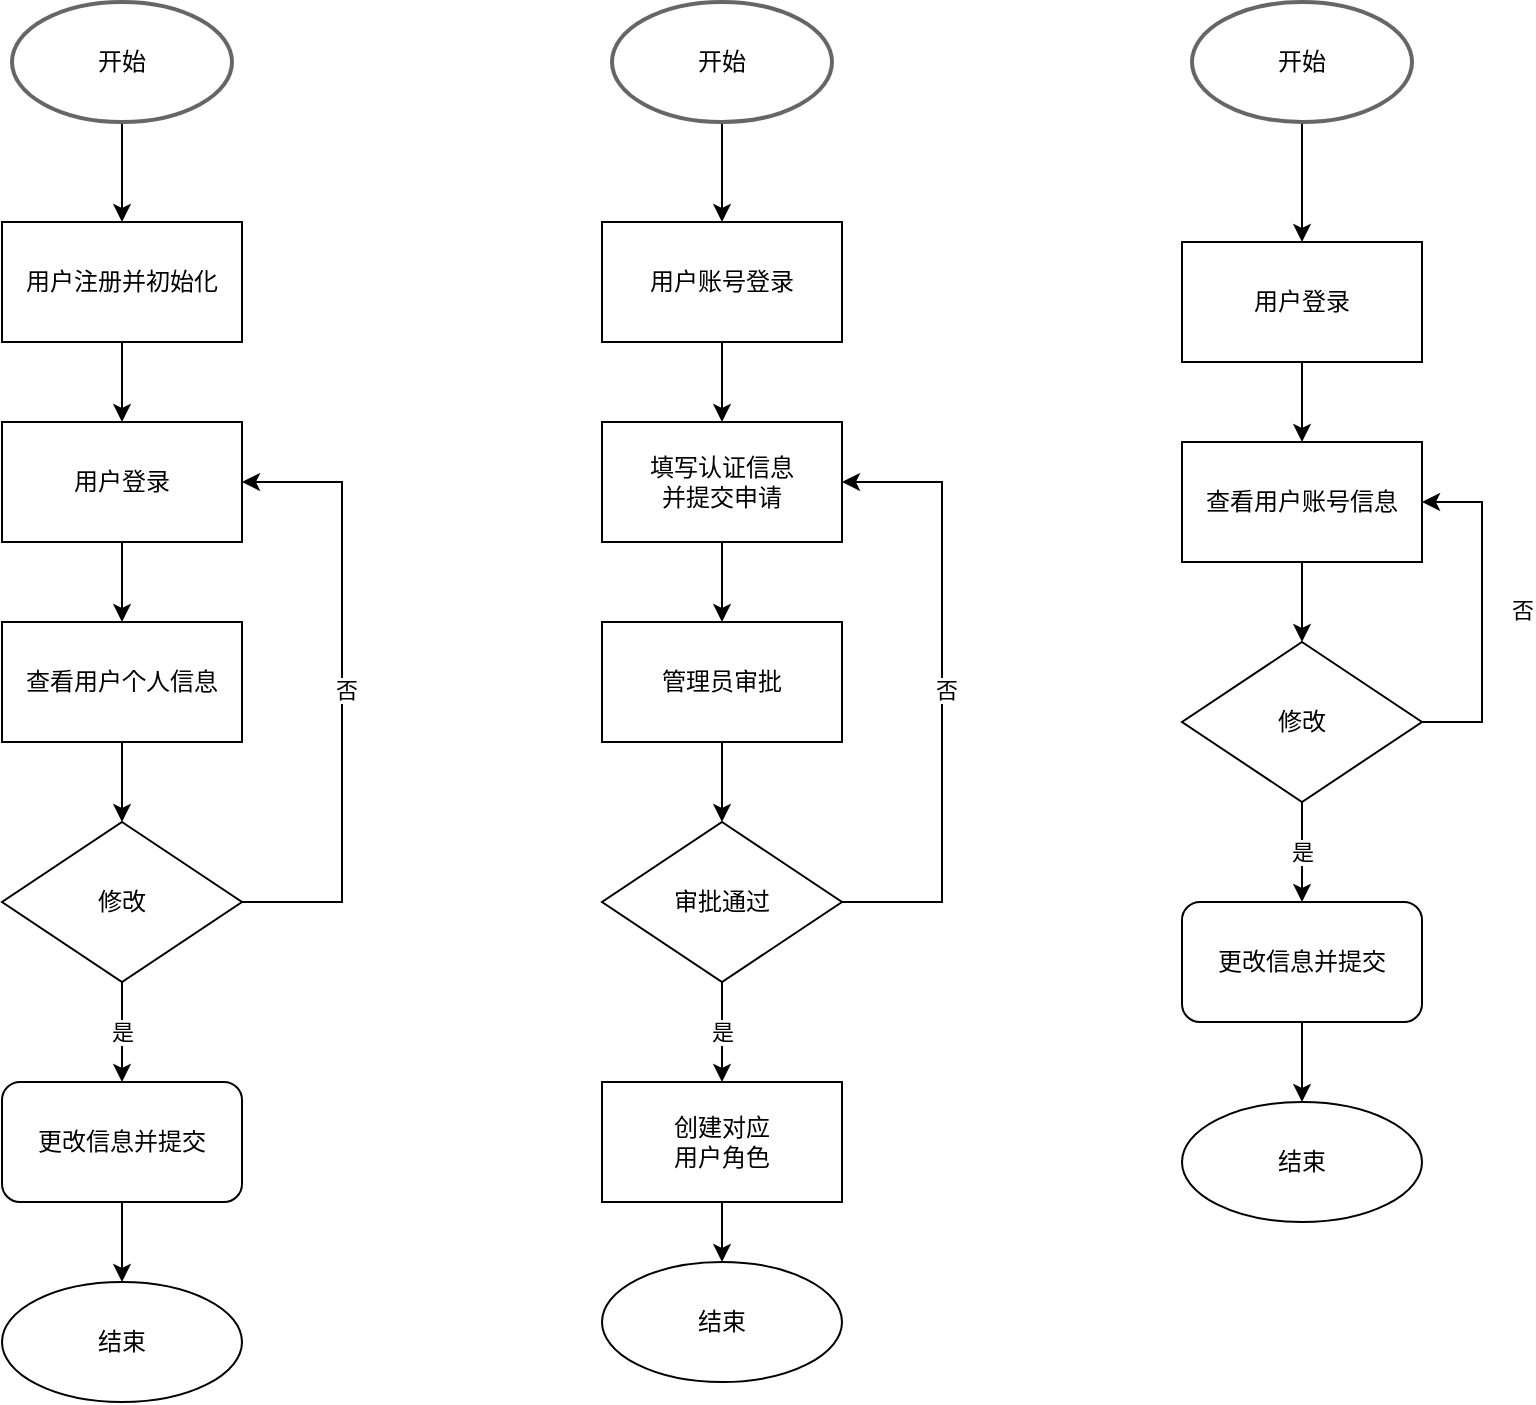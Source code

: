 <mxfile version="17.1.2" type="github">
  <diagram id="C5RBs43oDa-KdzZeNtuy" name="Page-1">
    <mxGraphModel dx="1483" dy="781" grid="1" gridSize="10" guides="1" tooltips="1" connect="1" arrows="1" fold="1" page="1" pageScale="1" pageWidth="827" pageHeight="1169" math="0" shadow="0">
      <root>
        <mxCell id="WIyWlLk6GJQsqaUBKTNV-0" />
        <mxCell id="WIyWlLk6GJQsqaUBKTNV-1" parent="WIyWlLk6GJQsqaUBKTNV-0" />
        <mxCell id="CS3lsfKDhdEos2T8vyWl-3" value="" style="edgeStyle=orthogonalEdgeStyle;rounded=0;orthogonalLoop=1;jettySize=auto;html=1;" edge="1" parent="WIyWlLk6GJQsqaUBKTNV-1" source="CS3lsfKDhdEos2T8vyWl-0" target="CS3lsfKDhdEos2T8vyWl-2">
          <mxGeometry relative="1" as="geometry" />
        </mxCell>
        <mxCell id="CS3lsfKDhdEos2T8vyWl-0" value="用户账号登录" style="whiteSpace=wrap;html=1;rounded=0;glass=0;strokeWidth=1;shadow=0;" vertex="1" parent="WIyWlLk6GJQsqaUBKTNV-1">
          <mxGeometry x="560" y="350" width="120" height="60" as="geometry" />
        </mxCell>
        <mxCell id="CS3lsfKDhdEos2T8vyWl-5" value="" style="edgeStyle=orthogonalEdgeStyle;rounded=0;orthogonalLoop=1;jettySize=auto;html=1;" edge="1" parent="WIyWlLk6GJQsqaUBKTNV-1" source="CS3lsfKDhdEos2T8vyWl-2" target="CS3lsfKDhdEos2T8vyWl-4">
          <mxGeometry relative="1" as="geometry" />
        </mxCell>
        <mxCell id="CS3lsfKDhdEos2T8vyWl-2" value="填写认证信息&lt;br&gt;并提交申请" style="whiteSpace=wrap;html=1;rounded=0;glass=0;strokeWidth=1;shadow=0;" vertex="1" parent="WIyWlLk6GJQsqaUBKTNV-1">
          <mxGeometry x="560" y="450" width="120" height="60" as="geometry" />
        </mxCell>
        <mxCell id="CS3lsfKDhdEos2T8vyWl-7" value="" style="edgeStyle=orthogonalEdgeStyle;rounded=0;orthogonalLoop=1;jettySize=auto;html=1;" edge="1" parent="WIyWlLk6GJQsqaUBKTNV-1" source="CS3lsfKDhdEos2T8vyWl-4" target="CS3lsfKDhdEos2T8vyWl-6">
          <mxGeometry relative="1" as="geometry" />
        </mxCell>
        <mxCell id="CS3lsfKDhdEos2T8vyWl-4" value="管理员审批" style="whiteSpace=wrap;html=1;rounded=0;glass=0;strokeWidth=1;shadow=0;" vertex="1" parent="WIyWlLk6GJQsqaUBKTNV-1">
          <mxGeometry x="560" y="550" width="120" height="60" as="geometry" />
        </mxCell>
        <mxCell id="CS3lsfKDhdEos2T8vyWl-12" value="是" style="edgeStyle=orthogonalEdgeStyle;rounded=0;orthogonalLoop=1;jettySize=auto;html=1;" edge="1" parent="WIyWlLk6GJQsqaUBKTNV-1" source="CS3lsfKDhdEos2T8vyWl-6" target="CS3lsfKDhdEos2T8vyWl-11">
          <mxGeometry relative="1" as="geometry" />
        </mxCell>
        <mxCell id="CS3lsfKDhdEos2T8vyWl-16" style="edgeStyle=orthogonalEdgeStyle;rounded=0;orthogonalLoop=1;jettySize=auto;html=1;entryX=1;entryY=0.5;entryDx=0;entryDy=0;" edge="1" parent="WIyWlLk6GJQsqaUBKTNV-1" source="CS3lsfKDhdEos2T8vyWl-6" target="CS3lsfKDhdEos2T8vyWl-2">
          <mxGeometry relative="1" as="geometry">
            <Array as="points">
              <mxPoint x="730" y="690" />
              <mxPoint x="730" y="480" />
            </Array>
          </mxGeometry>
        </mxCell>
        <mxCell id="CS3lsfKDhdEos2T8vyWl-17" value="否" style="edgeLabel;html=1;align=center;verticalAlign=middle;resizable=0;points=[];" vertex="1" connectable="0" parent="CS3lsfKDhdEos2T8vyWl-16">
          <mxGeometry x="0.009" y="-2" relative="1" as="geometry">
            <mxPoint as="offset" />
          </mxGeometry>
        </mxCell>
        <mxCell id="CS3lsfKDhdEos2T8vyWl-6" value="审批通过" style="rhombus;whiteSpace=wrap;html=1;rounded=0;glass=0;strokeWidth=1;shadow=0;" vertex="1" parent="WIyWlLk6GJQsqaUBKTNV-1">
          <mxGeometry x="560" y="650" width="120" height="80" as="geometry" />
        </mxCell>
        <mxCell id="CS3lsfKDhdEos2T8vyWl-14" value="" style="edgeStyle=orthogonalEdgeStyle;rounded=0;orthogonalLoop=1;jettySize=auto;html=1;" edge="1" parent="WIyWlLk6GJQsqaUBKTNV-1" source="CS3lsfKDhdEos2T8vyWl-11" target="CS3lsfKDhdEos2T8vyWl-13">
          <mxGeometry relative="1" as="geometry" />
        </mxCell>
        <mxCell id="CS3lsfKDhdEos2T8vyWl-11" value="创建对应&lt;br&gt;用户角色" style="whiteSpace=wrap;html=1;rounded=0;glass=0;strokeWidth=1;shadow=0;" vertex="1" parent="WIyWlLk6GJQsqaUBKTNV-1">
          <mxGeometry x="560" y="780" width="120" height="60" as="geometry" />
        </mxCell>
        <mxCell id="CS3lsfKDhdEos2T8vyWl-13" value="结束" style="ellipse;whiteSpace=wrap;html=1;rounded=1;glass=0;strokeWidth=1;shadow=0;" vertex="1" parent="WIyWlLk6GJQsqaUBKTNV-1">
          <mxGeometry x="560" y="870" width="120" height="60" as="geometry" />
        </mxCell>
        <mxCell id="CS3lsfKDhdEos2T8vyWl-20" value="" style="edgeStyle=orthogonalEdgeStyle;rounded=0;orthogonalLoop=1;jettySize=auto;html=1;" edge="1" parent="WIyWlLk6GJQsqaUBKTNV-1" source="CS3lsfKDhdEos2T8vyWl-21" target="CS3lsfKDhdEos2T8vyWl-23">
          <mxGeometry relative="1" as="geometry" />
        </mxCell>
        <mxCell id="CS3lsfKDhdEos2T8vyWl-21" value="用户注册并初始化" style="whiteSpace=wrap;html=1;rounded=0;glass=0;strokeWidth=1;shadow=0;" vertex="1" parent="WIyWlLk6GJQsqaUBKTNV-1">
          <mxGeometry x="260" y="350" width="120" height="60" as="geometry" />
        </mxCell>
        <mxCell id="CS3lsfKDhdEos2T8vyWl-22" value="" style="edgeStyle=orthogonalEdgeStyle;rounded=0;orthogonalLoop=1;jettySize=auto;html=1;" edge="1" parent="WIyWlLk6GJQsqaUBKTNV-1" source="CS3lsfKDhdEos2T8vyWl-23" target="CS3lsfKDhdEos2T8vyWl-25">
          <mxGeometry relative="1" as="geometry" />
        </mxCell>
        <mxCell id="CS3lsfKDhdEos2T8vyWl-23" value="用户登录" style="whiteSpace=wrap;html=1;rounded=0;glass=0;strokeWidth=1;shadow=0;" vertex="1" parent="WIyWlLk6GJQsqaUBKTNV-1">
          <mxGeometry x="260" y="450" width="120" height="60" as="geometry" />
        </mxCell>
        <mxCell id="CS3lsfKDhdEos2T8vyWl-24" value="" style="edgeStyle=orthogonalEdgeStyle;rounded=0;orthogonalLoop=1;jettySize=auto;html=1;" edge="1" parent="WIyWlLk6GJQsqaUBKTNV-1" source="CS3lsfKDhdEos2T8vyWl-25" target="CS3lsfKDhdEos2T8vyWl-29">
          <mxGeometry relative="1" as="geometry" />
        </mxCell>
        <mxCell id="CS3lsfKDhdEos2T8vyWl-25" value="查看用户个人信息" style="whiteSpace=wrap;html=1;rounded=0;glass=0;strokeWidth=1;shadow=0;" vertex="1" parent="WIyWlLk6GJQsqaUBKTNV-1">
          <mxGeometry x="260" y="550" width="120" height="60" as="geometry" />
        </mxCell>
        <mxCell id="CS3lsfKDhdEos2T8vyWl-26" value="是" style="edgeStyle=orthogonalEdgeStyle;rounded=0;orthogonalLoop=1;jettySize=auto;html=1;" edge="1" parent="WIyWlLk6GJQsqaUBKTNV-1" source="CS3lsfKDhdEos2T8vyWl-29" target="CS3lsfKDhdEos2T8vyWl-31">
          <mxGeometry relative="1" as="geometry" />
        </mxCell>
        <mxCell id="CS3lsfKDhdEos2T8vyWl-27" style="edgeStyle=orthogonalEdgeStyle;rounded=0;orthogonalLoop=1;jettySize=auto;html=1;entryX=1;entryY=0.5;entryDx=0;entryDy=0;" edge="1" parent="WIyWlLk6GJQsqaUBKTNV-1" source="CS3lsfKDhdEos2T8vyWl-29" target="CS3lsfKDhdEos2T8vyWl-23">
          <mxGeometry relative="1" as="geometry">
            <Array as="points">
              <mxPoint x="430" y="690" />
              <mxPoint x="430" y="480" />
            </Array>
          </mxGeometry>
        </mxCell>
        <mxCell id="CS3lsfKDhdEos2T8vyWl-28" value="否" style="edgeLabel;html=1;align=center;verticalAlign=middle;resizable=0;points=[];" vertex="1" connectable="0" parent="CS3lsfKDhdEos2T8vyWl-27">
          <mxGeometry x="0.009" y="-2" relative="1" as="geometry">
            <mxPoint as="offset" />
          </mxGeometry>
        </mxCell>
        <mxCell id="CS3lsfKDhdEos2T8vyWl-29" value="修改" style="rhombus;whiteSpace=wrap;html=1;rounded=0;glass=0;strokeWidth=1;shadow=0;" vertex="1" parent="WIyWlLk6GJQsqaUBKTNV-1">
          <mxGeometry x="260" y="650" width="120" height="80" as="geometry" />
        </mxCell>
        <mxCell id="CS3lsfKDhdEos2T8vyWl-30" value="" style="edgeStyle=orthogonalEdgeStyle;rounded=0;orthogonalLoop=1;jettySize=auto;html=1;" edge="1" parent="WIyWlLk6GJQsqaUBKTNV-1" source="CS3lsfKDhdEos2T8vyWl-31" target="CS3lsfKDhdEos2T8vyWl-32">
          <mxGeometry relative="1" as="geometry" />
        </mxCell>
        <mxCell id="CS3lsfKDhdEos2T8vyWl-31" value="更改信息并提交" style="whiteSpace=wrap;html=1;rounded=1;glass=0;strokeWidth=1;shadow=0;" vertex="1" parent="WIyWlLk6GJQsqaUBKTNV-1">
          <mxGeometry x="260" y="780" width="120" height="60" as="geometry" />
        </mxCell>
        <mxCell id="CS3lsfKDhdEos2T8vyWl-32" value="结束" style="ellipse;whiteSpace=wrap;html=1;rounded=1;glass=0;strokeWidth=1;shadow=0;" vertex="1" parent="WIyWlLk6GJQsqaUBKTNV-1">
          <mxGeometry x="260" y="880" width="120" height="60" as="geometry" />
        </mxCell>
        <mxCell id="CS3lsfKDhdEos2T8vyWl-52" value="" style="edgeStyle=orthogonalEdgeStyle;rounded=0;orthogonalLoop=1;jettySize=auto;html=1;" edge="1" parent="WIyWlLk6GJQsqaUBKTNV-1" source="CS3lsfKDhdEos2T8vyWl-51" target="CS3lsfKDhdEos2T8vyWl-0">
          <mxGeometry relative="1" as="geometry" />
        </mxCell>
        <mxCell id="CS3lsfKDhdEos2T8vyWl-51" value="开始" style="strokeWidth=2;html=1;shape=mxgraph.flowchart.start_1;whiteSpace=wrap;strokeColor=#666666;" vertex="1" parent="WIyWlLk6GJQsqaUBKTNV-1">
          <mxGeometry x="565" y="240" width="110" height="60" as="geometry" />
        </mxCell>
        <mxCell id="CS3lsfKDhdEos2T8vyWl-54" value="" style="edgeStyle=orthogonalEdgeStyle;rounded=0;orthogonalLoop=1;jettySize=auto;html=1;" edge="1" parent="WIyWlLk6GJQsqaUBKTNV-1" source="CS3lsfKDhdEos2T8vyWl-53" target="CS3lsfKDhdEos2T8vyWl-21">
          <mxGeometry relative="1" as="geometry" />
        </mxCell>
        <mxCell id="CS3lsfKDhdEos2T8vyWl-53" value="开始" style="strokeWidth=2;html=1;shape=mxgraph.flowchart.start_1;whiteSpace=wrap;strokeColor=#666666;" vertex="1" parent="WIyWlLk6GJQsqaUBKTNV-1">
          <mxGeometry x="265" y="240" width="110" height="60" as="geometry" />
        </mxCell>
        <mxCell id="CS3lsfKDhdEos2T8vyWl-87" value="" style="edgeStyle=orthogonalEdgeStyle;rounded=0;orthogonalLoop=1;jettySize=auto;html=1;" edge="1" parent="WIyWlLk6GJQsqaUBKTNV-1" source="CS3lsfKDhdEos2T8vyWl-88" target="CS3lsfKDhdEos2T8vyWl-90">
          <mxGeometry relative="1" as="geometry" />
        </mxCell>
        <mxCell id="CS3lsfKDhdEos2T8vyWl-88" value="用户登录" style="whiteSpace=wrap;html=1;rounded=0;glass=0;strokeWidth=1;shadow=0;" vertex="1" parent="WIyWlLk6GJQsqaUBKTNV-1">
          <mxGeometry x="850" y="360" width="120" height="60" as="geometry" />
        </mxCell>
        <mxCell id="CS3lsfKDhdEos2T8vyWl-89" value="" style="edgeStyle=orthogonalEdgeStyle;rounded=0;orthogonalLoop=1;jettySize=auto;html=1;" edge="1" parent="WIyWlLk6GJQsqaUBKTNV-1" source="CS3lsfKDhdEos2T8vyWl-90" target="CS3lsfKDhdEos2T8vyWl-94">
          <mxGeometry relative="1" as="geometry" />
        </mxCell>
        <mxCell id="CS3lsfKDhdEos2T8vyWl-90" value="查看用户账号信息" style="whiteSpace=wrap;html=1;rounded=0;glass=0;strokeWidth=1;shadow=0;" vertex="1" parent="WIyWlLk6GJQsqaUBKTNV-1">
          <mxGeometry x="850" y="460" width="120" height="60" as="geometry" />
        </mxCell>
        <mxCell id="CS3lsfKDhdEos2T8vyWl-91" value="是" style="edgeStyle=orthogonalEdgeStyle;rounded=0;orthogonalLoop=1;jettySize=auto;html=1;" edge="1" parent="WIyWlLk6GJQsqaUBKTNV-1" source="CS3lsfKDhdEos2T8vyWl-94" target="CS3lsfKDhdEos2T8vyWl-96">
          <mxGeometry relative="1" as="geometry" />
        </mxCell>
        <mxCell id="CS3lsfKDhdEos2T8vyWl-92" style="edgeStyle=orthogonalEdgeStyle;rounded=0;orthogonalLoop=1;jettySize=auto;html=1;entryX=1;entryY=0.5;entryDx=0;entryDy=0;" edge="1" parent="WIyWlLk6GJQsqaUBKTNV-1" source="CS3lsfKDhdEos2T8vyWl-94" target="CS3lsfKDhdEos2T8vyWl-90">
          <mxGeometry relative="1" as="geometry">
            <Array as="points">
              <mxPoint x="1000" y="600.0" />
              <mxPoint x="1000" y="490" />
            </Array>
          </mxGeometry>
        </mxCell>
        <mxCell id="CS3lsfKDhdEos2T8vyWl-93" value="否" style="edgeLabel;html=1;align=center;verticalAlign=middle;resizable=0;points=[];" vertex="1" connectable="0" parent="CS3lsfKDhdEos2T8vyWl-92">
          <mxGeometry x="0.009" y="-2" relative="1" as="geometry">
            <mxPoint x="18" as="offset" />
          </mxGeometry>
        </mxCell>
        <mxCell id="CS3lsfKDhdEos2T8vyWl-94" value="修改" style="rhombus;whiteSpace=wrap;html=1;rounded=0;glass=0;strokeWidth=1;shadow=0;" vertex="1" parent="WIyWlLk6GJQsqaUBKTNV-1">
          <mxGeometry x="850" y="560" width="120" height="80" as="geometry" />
        </mxCell>
        <mxCell id="CS3lsfKDhdEos2T8vyWl-95" value="" style="edgeStyle=orthogonalEdgeStyle;rounded=0;orthogonalLoop=1;jettySize=auto;html=1;" edge="1" parent="WIyWlLk6GJQsqaUBKTNV-1" source="CS3lsfKDhdEos2T8vyWl-96" target="CS3lsfKDhdEos2T8vyWl-97">
          <mxGeometry relative="1" as="geometry" />
        </mxCell>
        <mxCell id="CS3lsfKDhdEos2T8vyWl-96" value="更改信息并提交" style="whiteSpace=wrap;html=1;rounded=1;glass=0;strokeWidth=1;shadow=0;" vertex="1" parent="WIyWlLk6GJQsqaUBKTNV-1">
          <mxGeometry x="850" y="690" width="120" height="60" as="geometry" />
        </mxCell>
        <mxCell id="CS3lsfKDhdEos2T8vyWl-97" value="结束" style="ellipse;whiteSpace=wrap;html=1;rounded=1;glass=0;strokeWidth=1;shadow=0;" vertex="1" parent="WIyWlLk6GJQsqaUBKTNV-1">
          <mxGeometry x="850" y="790" width="120" height="60" as="geometry" />
        </mxCell>
        <mxCell id="CS3lsfKDhdEos2T8vyWl-100" value="" style="edgeStyle=orthogonalEdgeStyle;rounded=0;orthogonalLoop=1;jettySize=auto;html=1;" edge="1" parent="WIyWlLk6GJQsqaUBKTNV-1" source="CS3lsfKDhdEos2T8vyWl-99" target="CS3lsfKDhdEos2T8vyWl-88">
          <mxGeometry relative="1" as="geometry" />
        </mxCell>
        <mxCell id="CS3lsfKDhdEos2T8vyWl-99" value="开始" style="strokeWidth=2;html=1;shape=mxgraph.flowchart.start_1;whiteSpace=wrap;strokeColor=#666666;" vertex="1" parent="WIyWlLk6GJQsqaUBKTNV-1">
          <mxGeometry x="855" y="240" width="110" height="60" as="geometry" />
        </mxCell>
      </root>
    </mxGraphModel>
  </diagram>
</mxfile>
